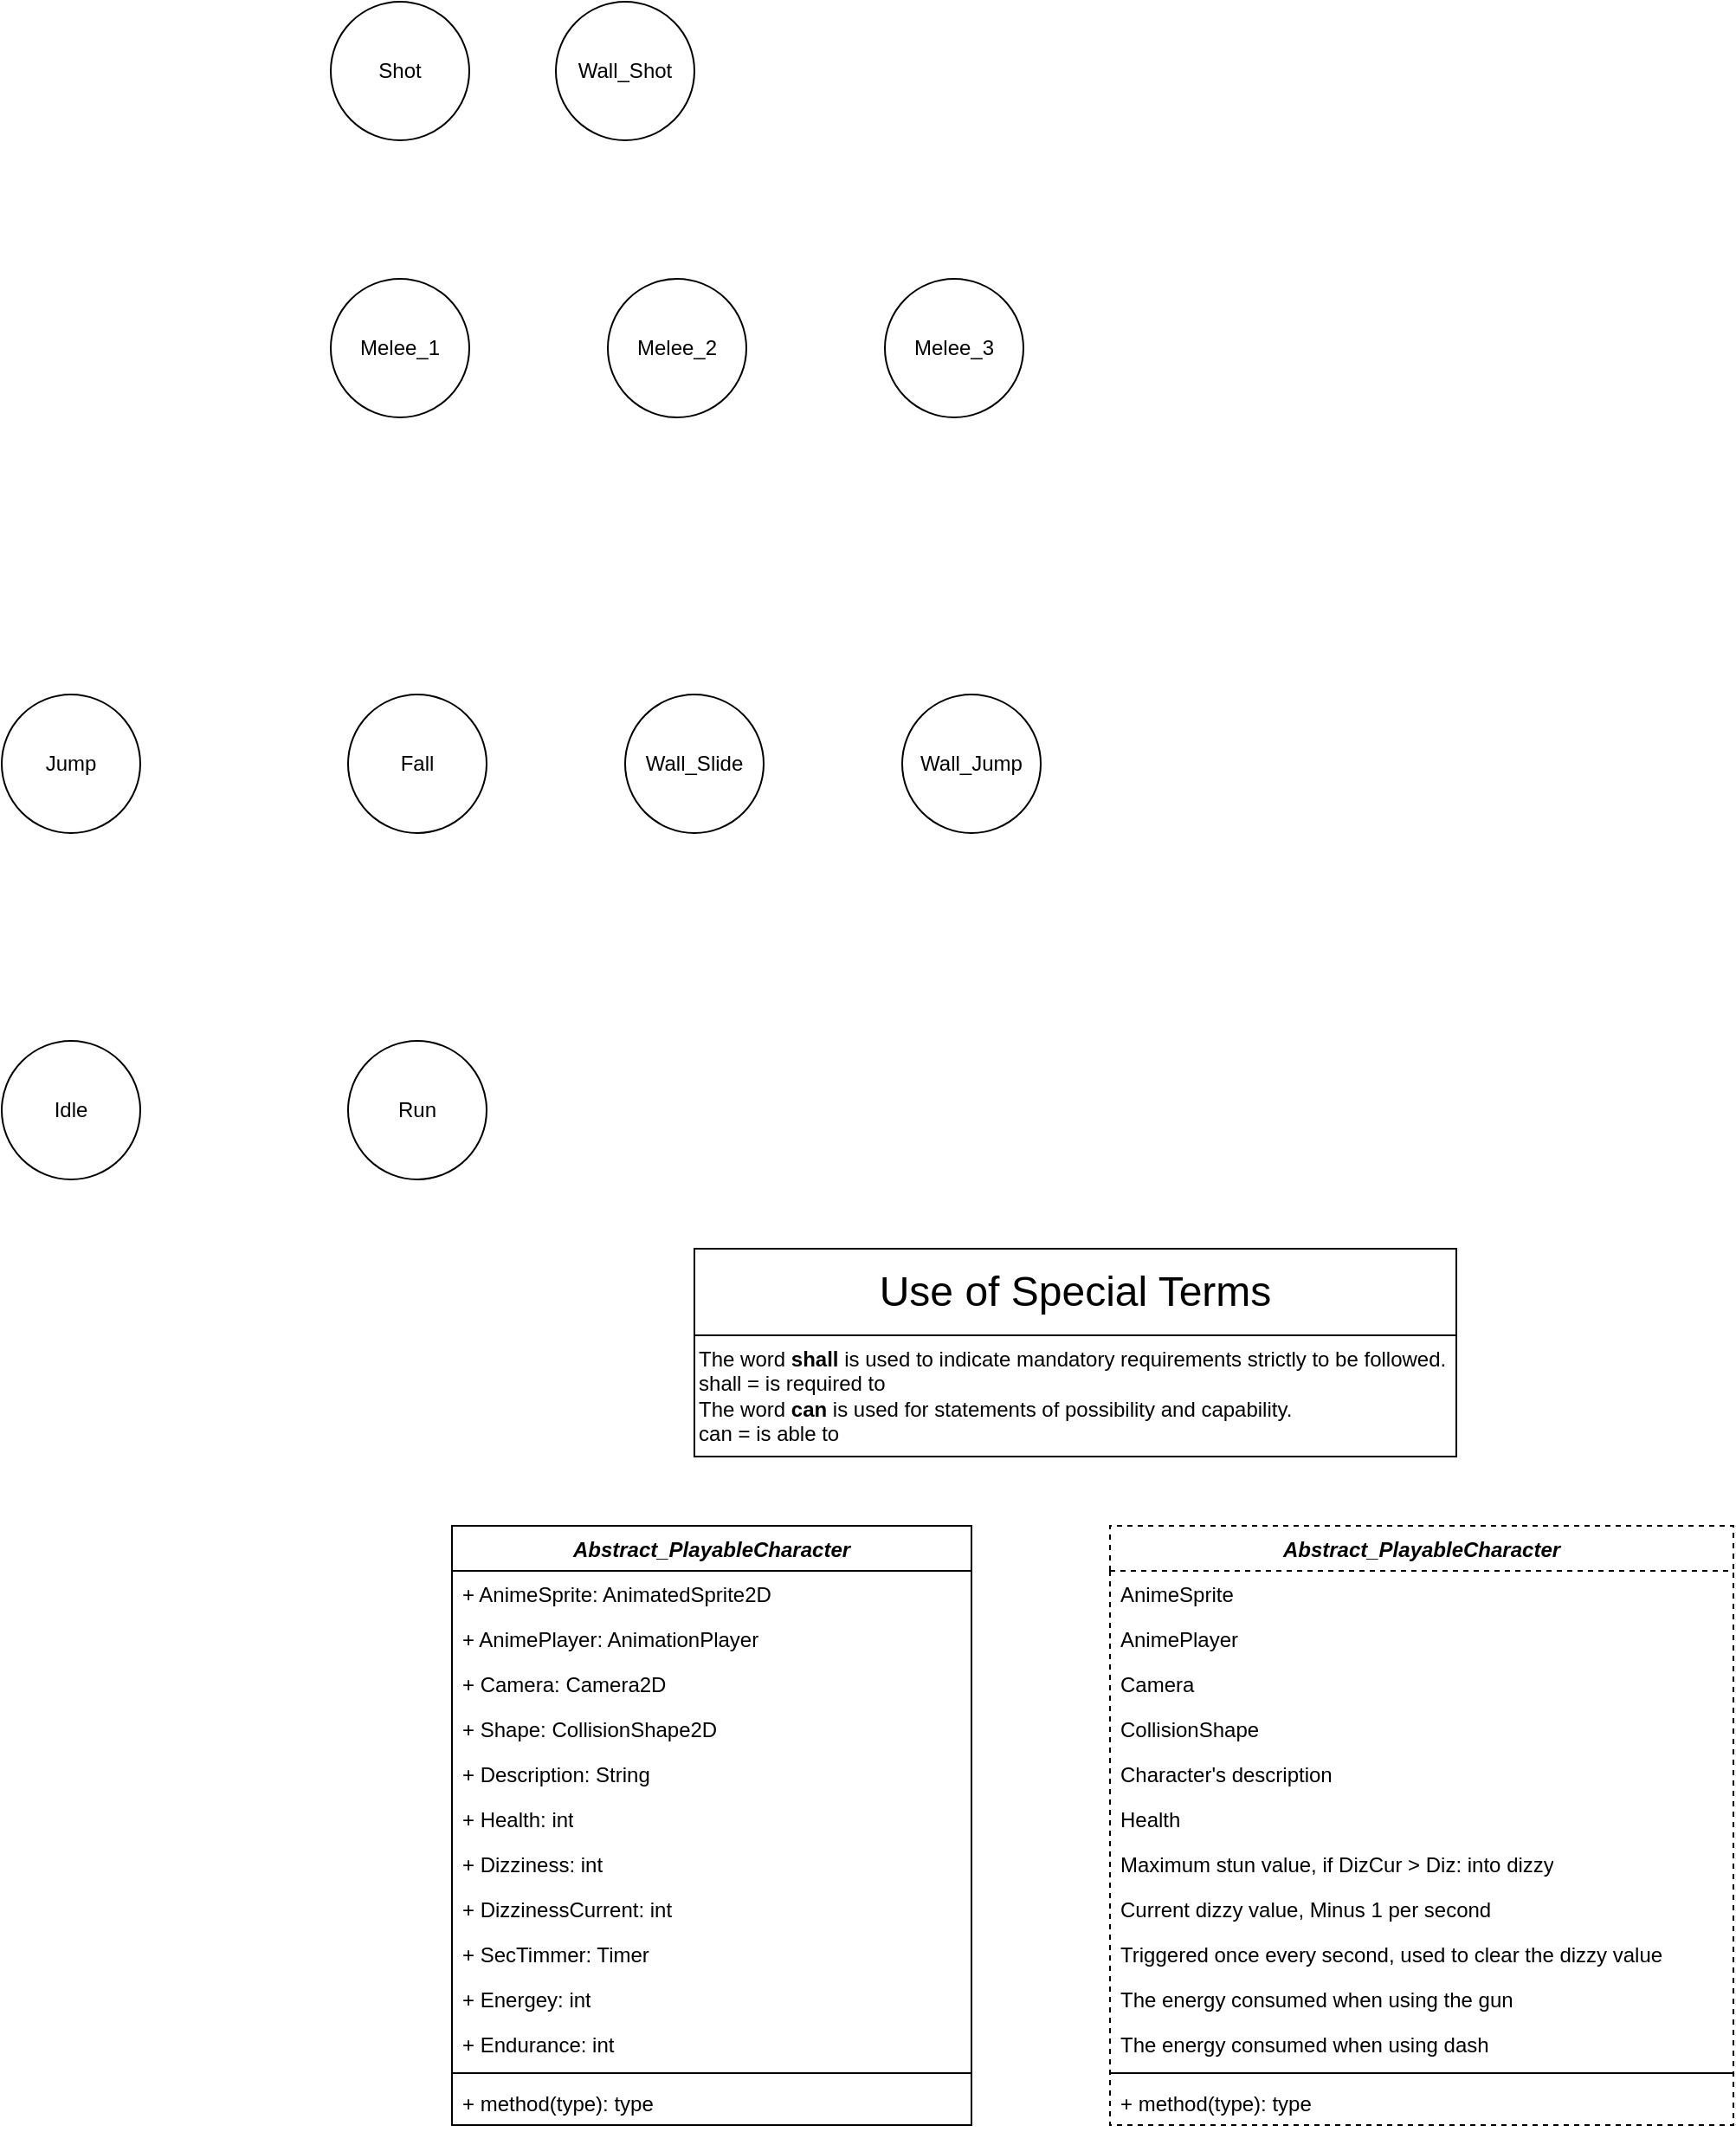 <mxfile version="24.0.4" type="device">
  <diagram name="第 1 页" id="aHDI_okG0d5gHNNpnoGn">
    <mxGraphModel dx="1195" dy="1866" grid="1" gridSize="10" guides="1" tooltips="1" connect="1" arrows="1" fold="1" page="1" pageScale="1" pageWidth="827" pageHeight="1169" math="0" shadow="0">
      <root>
        <mxCell id="0" />
        <mxCell id="1" parent="0" />
        <mxCell id="rVgJL1_ItLIA7-lHdhw0-1" value="&lt;font style=&quot;font-size: 24px;&quot;&gt;Use of Special Terms&lt;/font&gt;" style="html=1;whiteSpace=wrap;" vertex="1" parent="1">
          <mxGeometry x="480" y="-40" width="440" height="50" as="geometry" />
        </mxCell>
        <mxCell id="rVgJL1_ItLIA7-lHdhw0-2" value="&lt;div style=&quot;text-align: left;&quot;&gt;&lt;span style=&quot;background-color: initial;&quot;&gt;The word &lt;/span&gt;&lt;b style=&quot;background-color: initial;&quot;&gt;shall&lt;/b&gt;&lt;span style=&quot;background-color: initial;&quot;&gt; is used to indicate mandatory requirements strictly to be followed.&amp;nbsp;&lt;/span&gt;&lt;/div&gt;&lt;div style=&quot;text-align: left;&quot;&gt;&lt;span style=&quot;background-color: initial;&quot;&gt;shall = is required to&lt;/span&gt;&lt;/div&gt;&lt;div style=&quot;text-align: left;&quot;&gt;The word &lt;b&gt;can&lt;/b&gt; is used for statements of possibility and capability.&amp;nbsp;&lt;/div&gt;&lt;div style=&quot;text-align: left;&quot;&gt;can = is able to&lt;br&gt;&lt;/div&gt;" style="html=1;whiteSpace=wrap;" vertex="1" parent="1">
          <mxGeometry x="480" y="10" width="440" height="70" as="geometry" />
        </mxCell>
        <mxCell id="rVgJL1_ItLIA7-lHdhw0-3" value="&lt;i&gt;Abstract_PlayableCharacter&lt;/i&gt;" style="swimlane;fontStyle=1;align=center;verticalAlign=top;childLayout=stackLayout;horizontal=1;startSize=26;horizontalStack=0;resizeParent=1;resizeParentMax=0;resizeLast=0;collapsible=1;marginBottom=0;whiteSpace=wrap;html=1;" vertex="1" parent="1">
          <mxGeometry x="340" y="120" width="300" height="346" as="geometry" />
        </mxCell>
        <mxCell id="rVgJL1_ItLIA7-lHdhw0-4" value="+ AnimeSprite&lt;span style=&quot;background-color: rgb(255, 255, 255);&quot;&gt;: AnimatedSprite2D&lt;/span&gt;" style="text;strokeColor=none;fillColor=none;align=left;verticalAlign=top;spacingLeft=4;spacingRight=4;overflow=hidden;rotatable=0;points=[[0,0.5],[1,0.5]];portConstraint=eastwest;whiteSpace=wrap;html=1;" vertex="1" parent="rVgJL1_ItLIA7-lHdhw0-3">
          <mxGeometry y="26" width="300" height="26" as="geometry" />
        </mxCell>
        <mxCell id="rVgJL1_ItLIA7-lHdhw0-14" value="+ AnimePlayer&lt;span style=&quot;background-color: rgb(255, 255, 255);&quot;&gt;: AnimationPlayer&lt;/span&gt;" style="text;strokeColor=none;fillColor=none;align=left;verticalAlign=top;spacingLeft=4;spacingRight=4;overflow=hidden;rotatable=0;points=[[0,0.5],[1,0.5]];portConstraint=eastwest;whiteSpace=wrap;html=1;" vertex="1" parent="rVgJL1_ItLIA7-lHdhw0-3">
          <mxGeometry y="52" width="300" height="26" as="geometry" />
        </mxCell>
        <mxCell id="rVgJL1_ItLIA7-lHdhw0-15" value="+ Camera&lt;span style=&quot;background-color: rgb(255, 255, 255);&quot;&gt;: Camera2D&lt;/span&gt;" style="text;strokeColor=none;fillColor=none;align=left;verticalAlign=top;spacingLeft=4;spacingRight=4;overflow=hidden;rotatable=0;points=[[0,0.5],[1,0.5]];portConstraint=eastwest;whiteSpace=wrap;html=1;" vertex="1" parent="rVgJL1_ItLIA7-lHdhw0-3">
          <mxGeometry y="78" width="300" height="26" as="geometry" />
        </mxCell>
        <mxCell id="rVgJL1_ItLIA7-lHdhw0-13" value="+&amp;nbsp;&lt;span style=&quot;background-color: rgb(255, 255, 255);&quot;&gt;Shape: CollisionShape2D&lt;/span&gt;" style="text;strokeColor=none;fillColor=none;align=left;verticalAlign=top;spacingLeft=4;spacingRight=4;overflow=hidden;rotatable=0;points=[[0,0.5],[1,0.5]];portConstraint=eastwest;whiteSpace=wrap;html=1;" vertex="1" parent="rVgJL1_ItLIA7-lHdhw0-3">
          <mxGeometry y="104" width="300" height="26" as="geometry" />
        </mxCell>
        <mxCell id="rVgJL1_ItLIA7-lHdhw0-8" value="+ &lt;span style=&quot;background-color: rgb(255, 255, 255);&quot;&gt;Description: String&lt;/span&gt;" style="text;strokeColor=none;fillColor=none;align=left;verticalAlign=top;spacingLeft=4;spacingRight=4;overflow=hidden;rotatable=0;points=[[0,0.5],[1,0.5]];portConstraint=eastwest;whiteSpace=wrap;html=1;" vertex="1" parent="rVgJL1_ItLIA7-lHdhw0-3">
          <mxGeometry y="130" width="300" height="26" as="geometry" />
        </mxCell>
        <mxCell id="rVgJL1_ItLIA7-lHdhw0-9" value="+ Health: int" style="text;strokeColor=none;fillColor=none;align=left;verticalAlign=top;spacingLeft=4;spacingRight=4;overflow=hidden;rotatable=0;points=[[0,0.5],[1,0.5]];portConstraint=eastwest;whiteSpace=wrap;html=1;" vertex="1" parent="rVgJL1_ItLIA7-lHdhw0-3">
          <mxGeometry y="156" width="300" height="26" as="geometry" />
        </mxCell>
        <mxCell id="rVgJL1_ItLIA7-lHdhw0-12" value="+ Dizziness: int" style="text;strokeColor=none;fillColor=none;align=left;verticalAlign=top;spacingLeft=4;spacingRight=4;overflow=hidden;rotatable=0;points=[[0,0.5],[1,0.5]];portConstraint=eastwest;whiteSpace=wrap;html=1;" vertex="1" parent="rVgJL1_ItLIA7-lHdhw0-3">
          <mxGeometry y="182" width="300" height="26" as="geometry" />
        </mxCell>
        <mxCell id="rVgJL1_ItLIA7-lHdhw0-38" value="+ DizzinessCurrent: int" style="text;strokeColor=none;fillColor=none;align=left;verticalAlign=top;spacingLeft=4;spacingRight=4;overflow=hidden;rotatable=0;points=[[0,0.5],[1,0.5]];portConstraint=eastwest;whiteSpace=wrap;html=1;" vertex="1" parent="rVgJL1_ItLIA7-lHdhw0-3">
          <mxGeometry y="208" width="300" height="26" as="geometry" />
        </mxCell>
        <mxCell id="rVgJL1_ItLIA7-lHdhw0-40" value="+ SecTimmer: Timer" style="text;strokeColor=none;fillColor=none;align=left;verticalAlign=top;spacingLeft=4;spacingRight=4;overflow=hidden;rotatable=0;points=[[0,0.5],[1,0.5]];portConstraint=eastwest;whiteSpace=wrap;html=1;" vertex="1" parent="rVgJL1_ItLIA7-lHdhw0-3">
          <mxGeometry y="234" width="300" height="26" as="geometry" />
        </mxCell>
        <mxCell id="rVgJL1_ItLIA7-lHdhw0-11" value="+ Energey: int" style="text;strokeColor=none;fillColor=none;align=left;verticalAlign=top;spacingLeft=4;spacingRight=4;overflow=hidden;rotatable=0;points=[[0,0.5],[1,0.5]];portConstraint=eastwest;whiteSpace=wrap;html=1;" vertex="1" parent="rVgJL1_ItLIA7-lHdhw0-3">
          <mxGeometry y="260" width="300" height="26" as="geometry" />
        </mxCell>
        <mxCell id="rVgJL1_ItLIA7-lHdhw0-10" value="+ Endurance: int" style="text;strokeColor=none;fillColor=none;align=left;verticalAlign=top;spacingLeft=4;spacingRight=4;overflow=hidden;rotatable=0;points=[[0,0.5],[1,0.5]];portConstraint=eastwest;whiteSpace=wrap;html=1;" vertex="1" parent="rVgJL1_ItLIA7-lHdhw0-3">
          <mxGeometry y="286" width="300" height="26" as="geometry" />
        </mxCell>
        <mxCell id="rVgJL1_ItLIA7-lHdhw0-5" value="" style="line;strokeWidth=1;fillColor=none;align=left;verticalAlign=middle;spacingTop=-1;spacingLeft=3;spacingRight=3;rotatable=0;labelPosition=right;points=[];portConstraint=eastwest;strokeColor=inherit;" vertex="1" parent="rVgJL1_ItLIA7-lHdhw0-3">
          <mxGeometry y="312" width="300" height="8" as="geometry" />
        </mxCell>
        <mxCell id="rVgJL1_ItLIA7-lHdhw0-6" value="+ method(type): type" style="text;strokeColor=none;fillColor=none;align=left;verticalAlign=top;spacingLeft=4;spacingRight=4;overflow=hidden;rotatable=0;points=[[0,0.5],[1,0.5]];portConstraint=eastwest;whiteSpace=wrap;html=1;" vertex="1" parent="rVgJL1_ItLIA7-lHdhw0-3">
          <mxGeometry y="320" width="300" height="26" as="geometry" />
        </mxCell>
        <mxCell id="rVgJL1_ItLIA7-lHdhw0-16" value="Idle" style="ellipse;whiteSpace=wrap;html=1;aspect=fixed;" vertex="1" parent="1">
          <mxGeometry x="80" y="-160" width="80" height="80" as="geometry" />
        </mxCell>
        <mxCell id="rVgJL1_ItLIA7-lHdhw0-17" value="Run" style="ellipse;whiteSpace=wrap;html=1;aspect=fixed;" vertex="1" parent="1">
          <mxGeometry x="280" y="-160" width="80" height="80" as="geometry" />
        </mxCell>
        <mxCell id="rVgJL1_ItLIA7-lHdhw0-18" value="Jump" style="ellipse;whiteSpace=wrap;html=1;aspect=fixed;" vertex="1" parent="1">
          <mxGeometry x="80" y="-360" width="80" height="80" as="geometry" />
        </mxCell>
        <mxCell id="rVgJL1_ItLIA7-lHdhw0-19" value="Fall" style="ellipse;whiteSpace=wrap;html=1;aspect=fixed;" vertex="1" parent="1">
          <mxGeometry x="280" y="-360" width="80" height="80" as="geometry" />
        </mxCell>
        <mxCell id="rVgJL1_ItLIA7-lHdhw0-20" value="Wall_Slide" style="ellipse;whiteSpace=wrap;html=1;aspect=fixed;" vertex="1" parent="1">
          <mxGeometry x="440" y="-360" width="80" height="80" as="geometry" />
        </mxCell>
        <mxCell id="rVgJL1_ItLIA7-lHdhw0-21" value="Wall_Jump" style="ellipse;whiteSpace=wrap;html=1;aspect=fixed;" vertex="1" parent="1">
          <mxGeometry x="600" y="-360" width="80" height="80" as="geometry" />
        </mxCell>
        <mxCell id="rVgJL1_ItLIA7-lHdhw0-22" value="Melee_1" style="ellipse;whiteSpace=wrap;html=1;aspect=fixed;" vertex="1" parent="1">
          <mxGeometry x="270" y="-600" width="80" height="80" as="geometry" />
        </mxCell>
        <mxCell id="rVgJL1_ItLIA7-lHdhw0-23" value="Melee_2" style="ellipse;whiteSpace=wrap;html=1;aspect=fixed;" vertex="1" parent="1">
          <mxGeometry x="430" y="-600" width="80" height="80" as="geometry" />
        </mxCell>
        <mxCell id="rVgJL1_ItLIA7-lHdhw0-24" value="Melee_3" style="ellipse;whiteSpace=wrap;html=1;aspect=fixed;" vertex="1" parent="1">
          <mxGeometry x="590" y="-600" width="80" height="80" as="geometry" />
        </mxCell>
        <mxCell id="rVgJL1_ItLIA7-lHdhw0-25" value="Shot" style="ellipse;whiteSpace=wrap;html=1;aspect=fixed;" vertex="1" parent="1">
          <mxGeometry x="270" y="-760" width="80" height="80" as="geometry" />
        </mxCell>
        <mxCell id="rVgJL1_ItLIA7-lHdhw0-26" value="&lt;i&gt;Abstract_PlayableCharacter&lt;/i&gt;" style="swimlane;fontStyle=1;align=center;verticalAlign=top;childLayout=stackLayout;horizontal=1;startSize=26;horizontalStack=0;resizeParent=1;resizeParentMax=0;resizeLast=0;collapsible=1;marginBottom=0;whiteSpace=wrap;html=1;dashed=1;" vertex="1" parent="1">
          <mxGeometry x="720" y="120" width="360" height="346" as="geometry" />
        </mxCell>
        <mxCell id="rVgJL1_ItLIA7-lHdhw0-27" value="AnimeSprite" style="text;strokeColor=none;fillColor=none;align=left;verticalAlign=top;spacingLeft=4;spacingRight=4;overflow=hidden;rotatable=0;points=[[0,0.5],[1,0.5]];portConstraint=eastwest;whiteSpace=wrap;html=1;" vertex="1" parent="rVgJL1_ItLIA7-lHdhw0-26">
          <mxGeometry y="26" width="360" height="26" as="geometry" />
        </mxCell>
        <mxCell id="rVgJL1_ItLIA7-lHdhw0-28" value="AnimePlayer" style="text;strokeColor=none;fillColor=none;align=left;verticalAlign=top;spacingLeft=4;spacingRight=4;overflow=hidden;rotatable=0;points=[[0,0.5],[1,0.5]];portConstraint=eastwest;whiteSpace=wrap;html=1;" vertex="1" parent="rVgJL1_ItLIA7-lHdhw0-26">
          <mxGeometry y="52" width="360" height="26" as="geometry" />
        </mxCell>
        <mxCell id="rVgJL1_ItLIA7-lHdhw0-29" value="Camera" style="text;strokeColor=none;fillColor=none;align=left;verticalAlign=top;spacingLeft=4;spacingRight=4;overflow=hidden;rotatable=0;points=[[0,0.5],[1,0.5]];portConstraint=eastwest;whiteSpace=wrap;html=1;" vertex="1" parent="rVgJL1_ItLIA7-lHdhw0-26">
          <mxGeometry y="78" width="360" height="26" as="geometry" />
        </mxCell>
        <mxCell id="rVgJL1_ItLIA7-lHdhw0-30" value="CollisionShape" style="text;strokeColor=none;fillColor=none;align=left;verticalAlign=top;spacingLeft=4;spacingRight=4;overflow=hidden;rotatable=0;points=[[0,0.5],[1,0.5]];portConstraint=eastwest;whiteSpace=wrap;html=1;" vertex="1" parent="rVgJL1_ItLIA7-lHdhw0-26">
          <mxGeometry y="104" width="360" height="26" as="geometry" />
        </mxCell>
        <mxCell id="rVgJL1_ItLIA7-lHdhw0-31" value="Character&#39;s description" style="text;strokeColor=none;fillColor=none;align=left;verticalAlign=top;spacingLeft=4;spacingRight=4;overflow=hidden;rotatable=0;points=[[0,0.5],[1,0.5]];portConstraint=eastwest;whiteSpace=wrap;html=1;" vertex="1" parent="rVgJL1_ItLIA7-lHdhw0-26">
          <mxGeometry y="130" width="360" height="26" as="geometry" />
        </mxCell>
        <mxCell id="rVgJL1_ItLIA7-lHdhw0-32" value="Health" style="text;strokeColor=none;fillColor=none;align=left;verticalAlign=top;spacingLeft=4;spacingRight=4;overflow=hidden;rotatable=0;points=[[0,0.5],[1,0.5]];portConstraint=eastwest;whiteSpace=wrap;html=1;" vertex="1" parent="rVgJL1_ItLIA7-lHdhw0-26">
          <mxGeometry y="156" width="360" height="26" as="geometry" />
        </mxCell>
        <mxCell id="rVgJL1_ItLIA7-lHdhw0-33" value="Maximum stun value, if DizCur &amp;gt; Diz: into dizzy" style="text;strokeColor=none;fillColor=none;align=left;verticalAlign=top;spacingLeft=4;spacingRight=4;overflow=hidden;rotatable=0;points=[[0,0.5],[1,0.5]];portConstraint=eastwest;whiteSpace=wrap;html=1;" vertex="1" parent="rVgJL1_ItLIA7-lHdhw0-26">
          <mxGeometry y="182" width="360" height="26" as="geometry" />
        </mxCell>
        <mxCell id="rVgJL1_ItLIA7-lHdhw0-39" value="Current dizzy value, Minus 1 per second" style="text;strokeColor=none;fillColor=none;align=left;verticalAlign=top;spacingLeft=4;spacingRight=4;overflow=hidden;rotatable=0;points=[[0,0.5],[1,0.5]];portConstraint=eastwest;whiteSpace=wrap;html=1;" vertex="1" parent="rVgJL1_ItLIA7-lHdhw0-26">
          <mxGeometry y="208" width="360" height="26" as="geometry" />
        </mxCell>
        <mxCell id="rVgJL1_ItLIA7-lHdhw0-41" value="Triggered once every second, used to clear the dizzy value" style="text;strokeColor=none;fillColor=none;align=left;verticalAlign=top;spacingLeft=4;spacingRight=4;overflow=hidden;rotatable=0;points=[[0,0.5],[1,0.5]];portConstraint=eastwest;whiteSpace=wrap;html=1;" vertex="1" parent="rVgJL1_ItLIA7-lHdhw0-26">
          <mxGeometry y="234" width="360" height="26" as="geometry" />
        </mxCell>
        <mxCell id="rVgJL1_ItLIA7-lHdhw0-42" value="The energy consumed when using the gun" style="text;strokeColor=none;fillColor=none;align=left;verticalAlign=top;spacingLeft=4;spacingRight=4;overflow=hidden;rotatable=0;points=[[0,0.5],[1,0.5]];portConstraint=eastwest;whiteSpace=wrap;html=1;" vertex="1" parent="rVgJL1_ItLIA7-lHdhw0-26">
          <mxGeometry y="260" width="360" height="26" as="geometry" />
        </mxCell>
        <mxCell id="rVgJL1_ItLIA7-lHdhw0-35" value="The energy consumed when using dash" style="text;strokeColor=none;fillColor=none;align=left;verticalAlign=top;spacingLeft=4;spacingRight=4;overflow=hidden;rotatable=0;points=[[0,0.5],[1,0.5]];portConstraint=eastwest;whiteSpace=wrap;html=1;" vertex="1" parent="rVgJL1_ItLIA7-lHdhw0-26">
          <mxGeometry y="286" width="360" height="26" as="geometry" />
        </mxCell>
        <mxCell id="rVgJL1_ItLIA7-lHdhw0-36" value="" style="line;strokeWidth=1;fillColor=none;align=left;verticalAlign=middle;spacingTop=-1;spacingLeft=3;spacingRight=3;rotatable=0;labelPosition=right;points=[];portConstraint=eastwest;strokeColor=inherit;" vertex="1" parent="rVgJL1_ItLIA7-lHdhw0-26">
          <mxGeometry y="312" width="360" height="8" as="geometry" />
        </mxCell>
        <mxCell id="rVgJL1_ItLIA7-lHdhw0-37" value="+ method(type): type" style="text;strokeColor=none;fillColor=none;align=left;verticalAlign=top;spacingLeft=4;spacingRight=4;overflow=hidden;rotatable=0;points=[[0,0.5],[1,0.5]];portConstraint=eastwest;whiteSpace=wrap;html=1;" vertex="1" parent="rVgJL1_ItLIA7-lHdhw0-26">
          <mxGeometry y="320" width="360" height="26" as="geometry" />
        </mxCell>
        <mxCell id="rVgJL1_ItLIA7-lHdhw0-43" value="Wall_Shot" style="ellipse;whiteSpace=wrap;html=1;aspect=fixed;" vertex="1" parent="1">
          <mxGeometry x="400" y="-760" width="80" height="80" as="geometry" />
        </mxCell>
      </root>
    </mxGraphModel>
  </diagram>
</mxfile>
